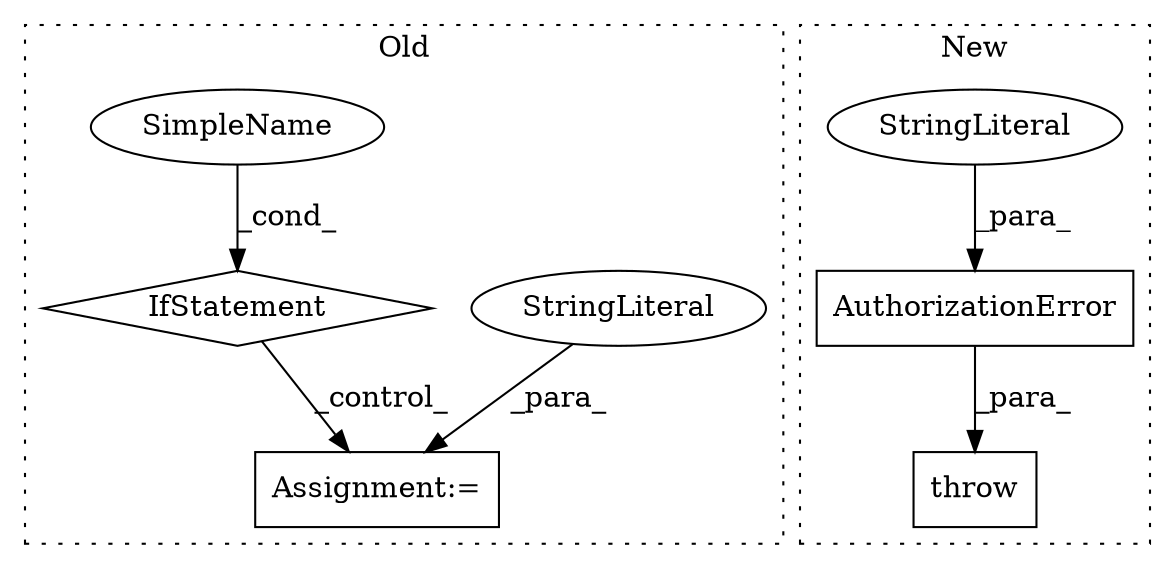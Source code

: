 digraph G {
subgraph cluster0 {
1 [label="IfStatement" a="25" s="5916,5928" l="4,2" shape="diamond"];
3 [label="Assignment:=" a="7" s="6036" l="1" shape="box"];
5 [label="StringLiteral" a="45" s="6037" l="20" shape="ellipse"];
7 [label="SimpleName" a="42" s="5920" l="8" shape="ellipse"];
label = "Old";
style="dotted";
}
subgraph cluster1 {
2 [label="AuthorizationError" a="32" s="6729,6793" l="19,1" shape="box"];
4 [label="StringLiteral" a="45" s="6748" l="45" shape="ellipse"];
6 [label="throw" a="53" s="6723" l="6" shape="box"];
label = "New";
style="dotted";
}
1 -> 3 [label="_control_"];
2 -> 6 [label="_para_"];
4 -> 2 [label="_para_"];
5 -> 3 [label="_para_"];
7 -> 1 [label="_cond_"];
}